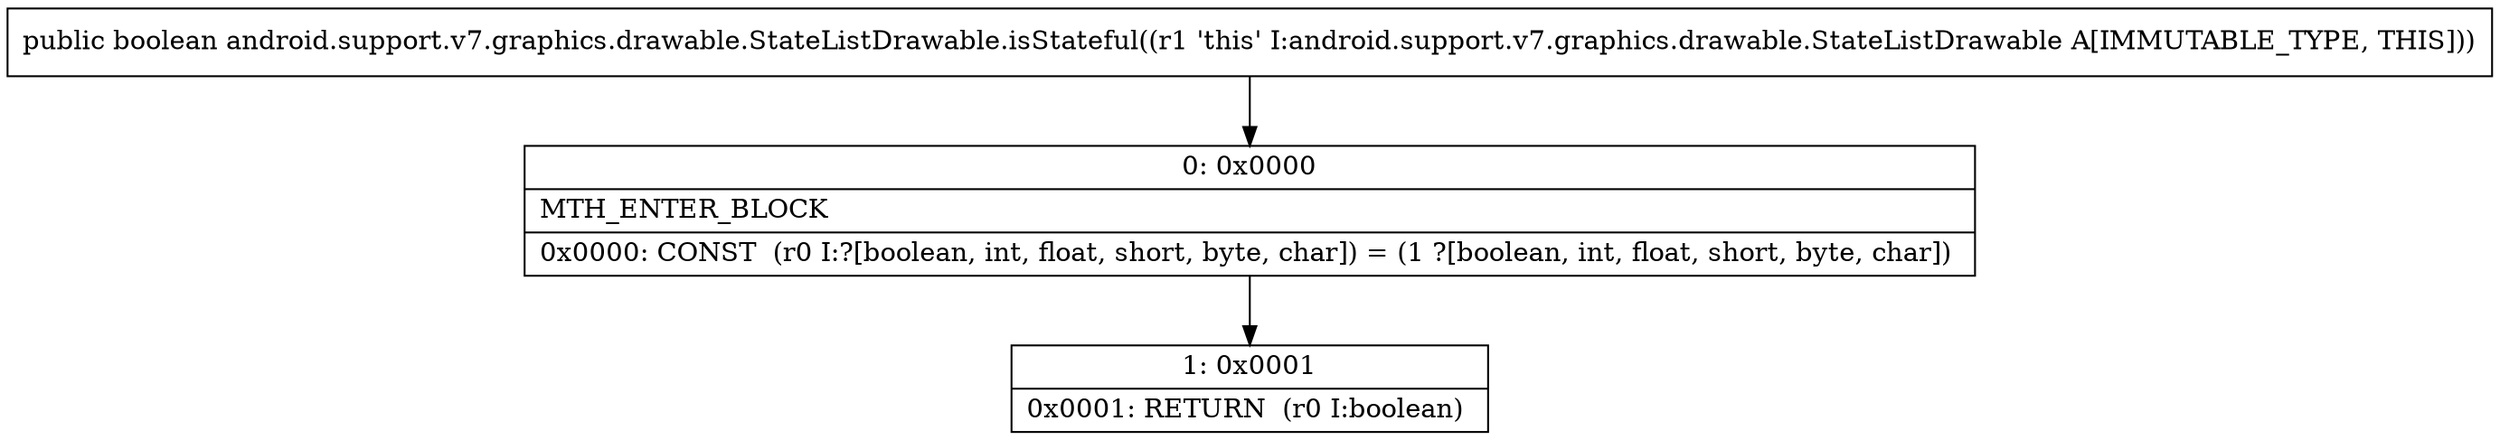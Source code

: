 digraph "CFG forandroid.support.v7.graphics.drawable.StateListDrawable.isStateful()Z" {
Node_0 [shape=record,label="{0\:\ 0x0000|MTH_ENTER_BLOCK\l|0x0000: CONST  (r0 I:?[boolean, int, float, short, byte, char]) = (1 ?[boolean, int, float, short, byte, char]) \l}"];
Node_1 [shape=record,label="{1\:\ 0x0001|0x0001: RETURN  (r0 I:boolean) \l}"];
MethodNode[shape=record,label="{public boolean android.support.v7.graphics.drawable.StateListDrawable.isStateful((r1 'this' I:android.support.v7.graphics.drawable.StateListDrawable A[IMMUTABLE_TYPE, THIS])) }"];
MethodNode -> Node_0;
Node_0 -> Node_1;
}

